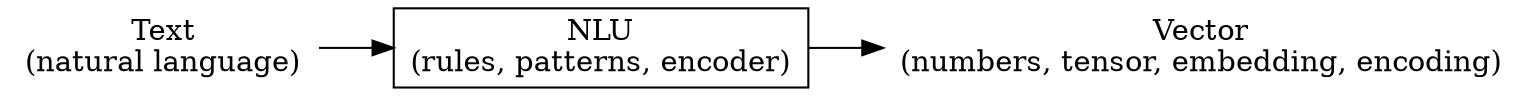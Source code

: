 digraph "text-NLU-vector-graphviz" {
	rankdir=LR
	node [shape=box]
	"NLU
(rules, patterns, encoder)"
	node [shape=plaintext]
	"Text
(natural language)" -> "NLU
(rules, patterns, encoder)"
	"NLU
(rules, patterns, encoder)" -> "Vector
(numbers, tensor, embedding, encoding)"
}
